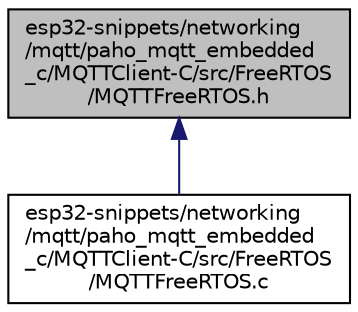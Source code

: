 digraph "esp32-snippets/networking/mqtt/paho_mqtt_embedded_c/MQTTClient-C/src/FreeRTOS/MQTTFreeRTOS.h"
{
  edge [fontname="Helvetica",fontsize="10",labelfontname="Helvetica",labelfontsize="10"];
  node [fontname="Helvetica",fontsize="10",shape=record];
  Node13 [label="esp32-snippets/networking\l/mqtt/paho_mqtt_embedded\l_c/MQTTClient-C/src/FreeRTOS\l/MQTTFreeRTOS.h",height=0.2,width=0.4,color="black", fillcolor="grey75", style="filled", fontcolor="black"];
  Node13 -> Node14 [dir="back",color="midnightblue",fontsize="10",style="solid",fontname="Helvetica"];
  Node14 [label="esp32-snippets/networking\l/mqtt/paho_mqtt_embedded\l_c/MQTTClient-C/src/FreeRTOS\l/MQTTFreeRTOS.c",height=0.2,width=0.4,color="black", fillcolor="white", style="filled",URL="$_m_q_t_t_free_r_t_o_s_8c.html"];
}
